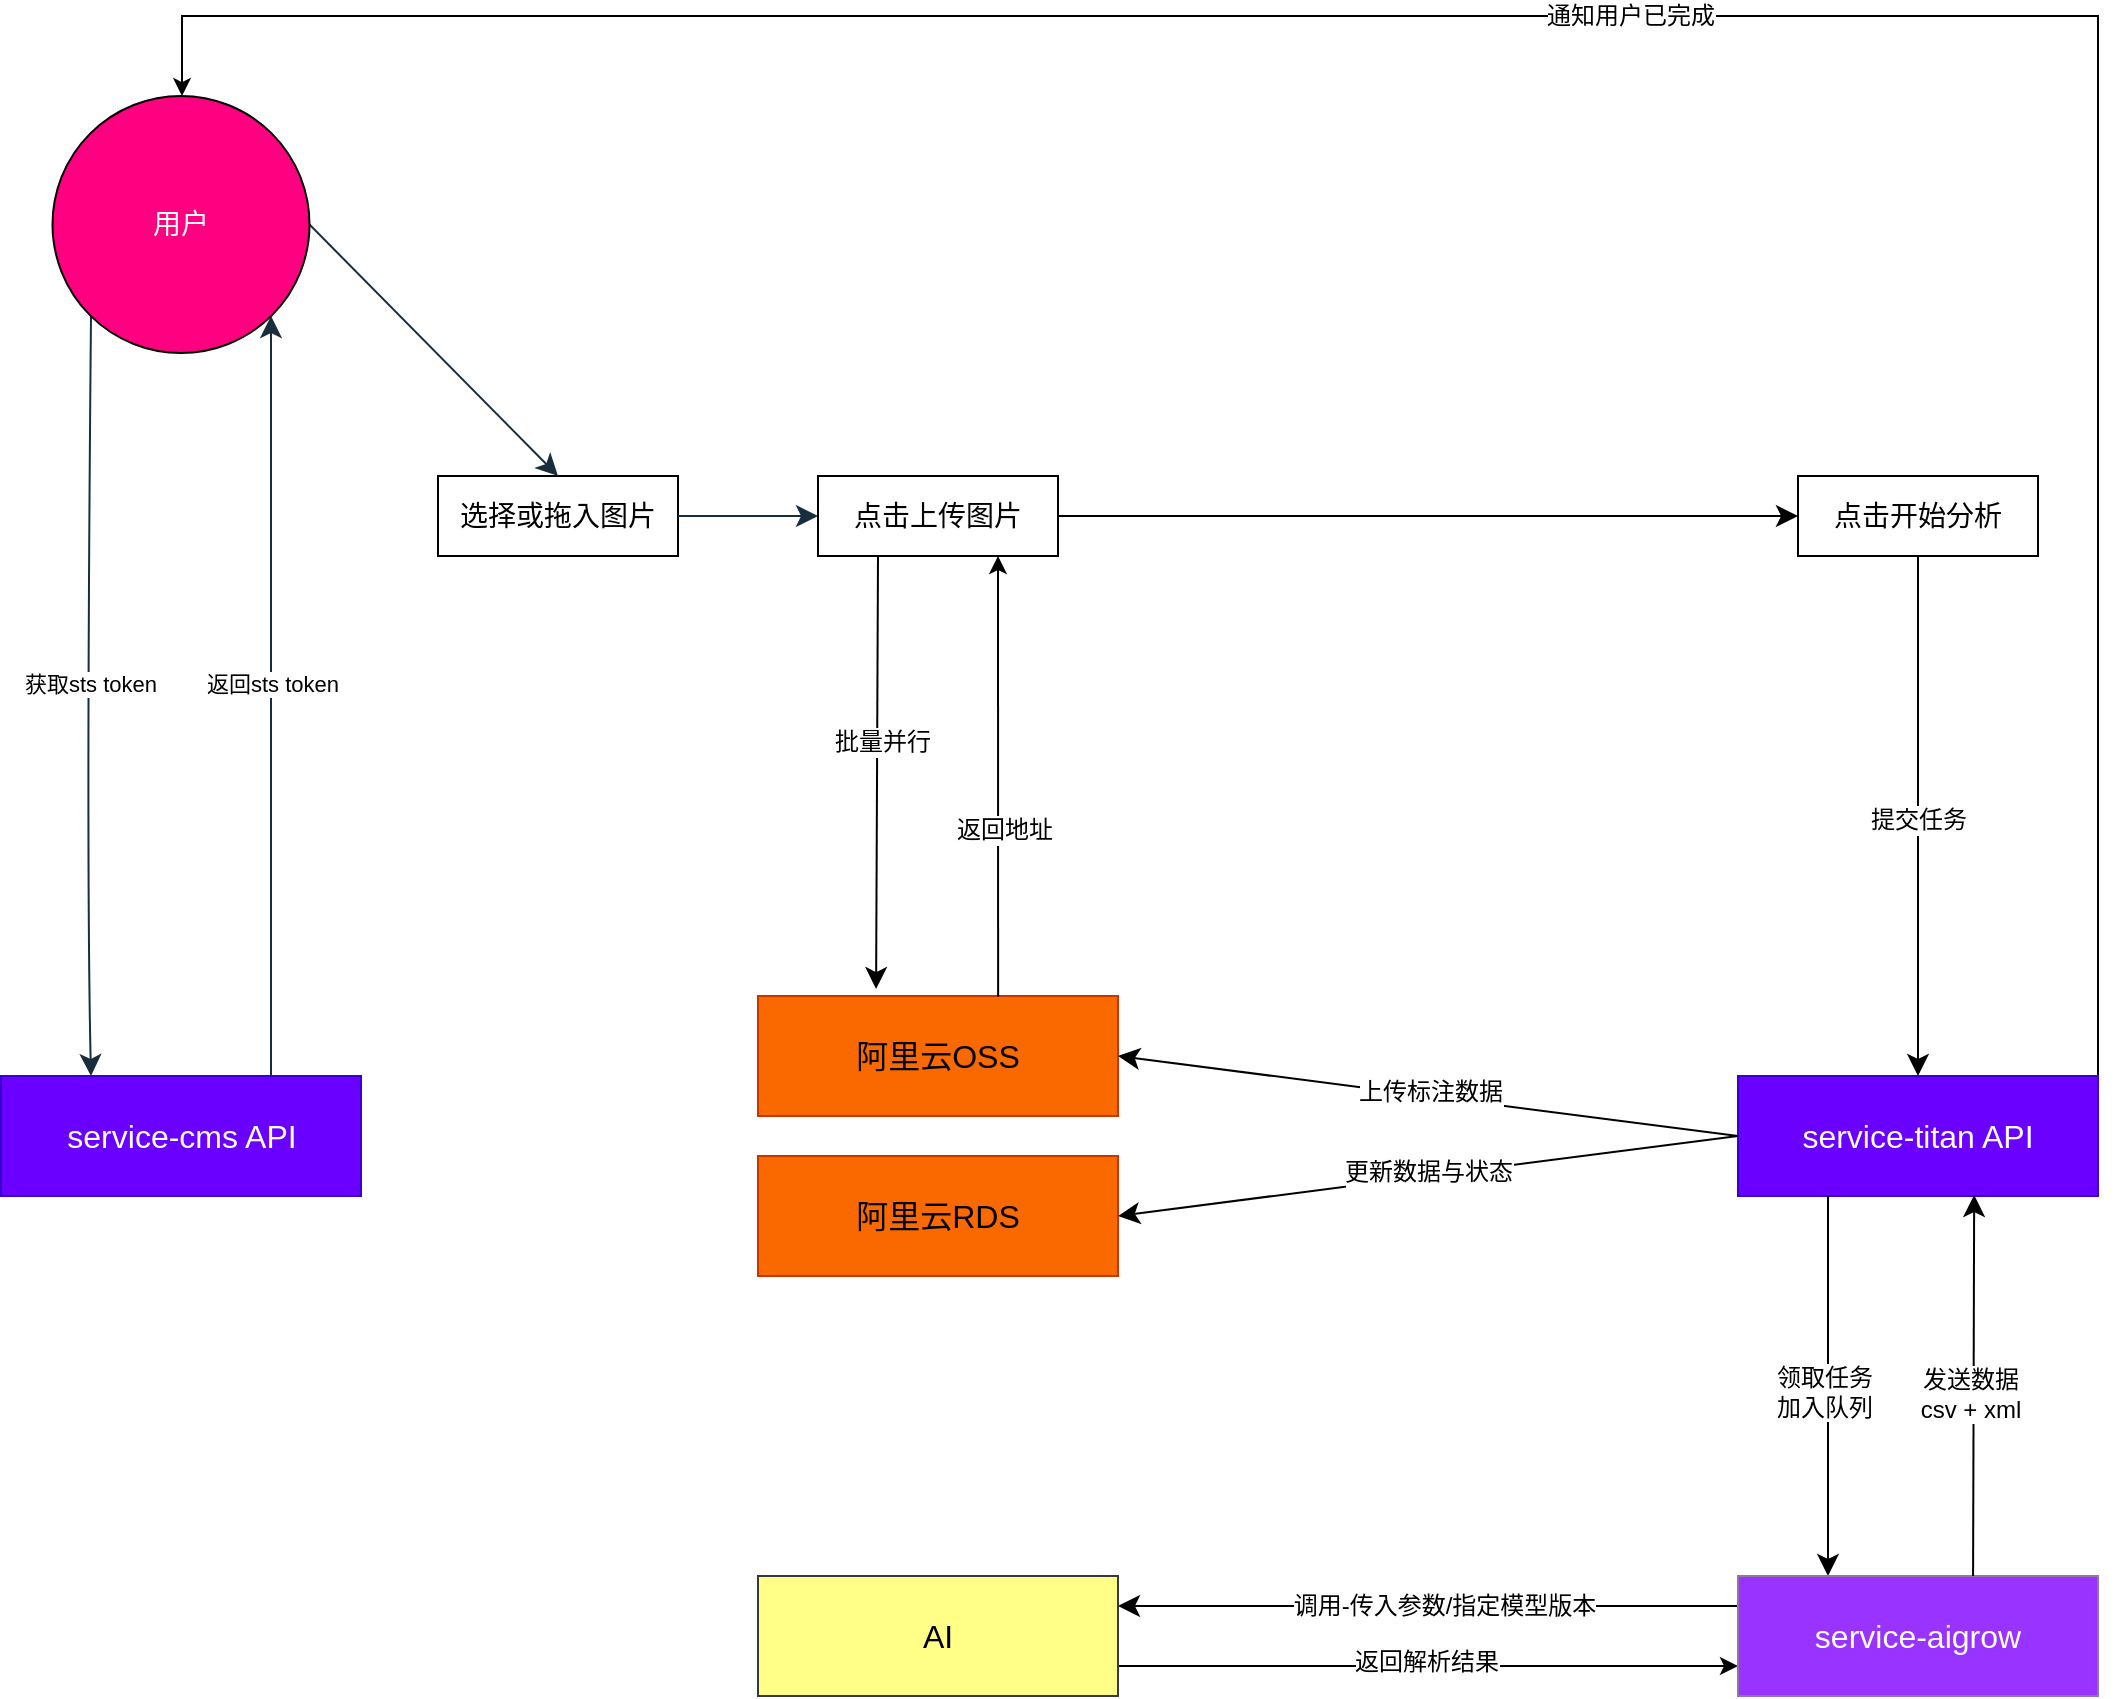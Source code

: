 <mxfile version="18.1.2" type="github">
  <diagram name="第 1 页" id="F0BYq8sX_8bTlsFAWADg">
    <mxGraphModel dx="1584" dy="791" grid="1" gridSize="10" guides="1" tooltips="1" connect="1" arrows="1" fold="1" page="0" pageScale="1" pageWidth="1169" pageHeight="827" math="0" shadow="0">
      <root>
        <mxCell id="0" />
        <mxCell id="1" parent="0" />
        <mxCell id="PPD57EdmQGvrJe3prHrT-2" value="" style="edgeStyle=none;curved=1;rounded=0;orthogonalLoop=1;jettySize=auto;html=1;fontSize=12;startSize=8;endSize=8;exitX=0.25;exitY=1;exitDx=0;exitDy=0;labelBackgroundColor=none;fontColor=default;entryX=0.25;entryY=0;entryDx=0;entryDy=0;strokeColor=#182E3E;" parent="1" target="PPD57EdmQGvrJe3prHrT-4" edge="1">
          <mxGeometry relative="1" as="geometry">
            <mxPoint x="253.5" y="697.818" as="targetPoint" />
            <Array as="points">
              <mxPoint x="224" y="450" />
            </Array>
            <mxPoint x="226.5" y="180" as="sourcePoint" />
          </mxGeometry>
        </mxCell>
        <mxCell id="5zYrslyW2_uP_hXgqGBh-1" value="获取sts token" style="edgeLabel;html=1;align=center;verticalAlign=middle;resizable=0;points=[];fontColor=#000000;" vertex="1" connectable="0" parent="PPD57EdmQGvrJe3prHrT-2">
          <mxGeometry x="-0.031" y="1" relative="1" as="geometry">
            <mxPoint as="offset" />
          </mxGeometry>
        </mxCell>
        <mxCell id="PPD57EdmQGvrJe3prHrT-4" value="service-cms API" style="whiteSpace=wrap;html=1;fontSize=16;labelBackgroundColor=none;rounded=0;movable=1;resizable=1;rotatable=1;deletable=1;editable=1;locked=0;connectable=1;fillColor=#6a00ff;strokeColor=#3700CC;fontColor=#ffffff;" parent="1" vertex="1">
          <mxGeometry x="181.5" y="560" width="180" height="60" as="geometry" />
        </mxCell>
        <mxCell id="PPD57EdmQGvrJe3prHrT-7" value="" style="edgeStyle=none;orthogonalLoop=1;jettySize=auto;html=1;rounded=0;fontSize=12;startSize=8;endSize=8;curved=1;exitX=0.75;exitY=0;exitDx=0;exitDy=0;entryX=0.75;entryY=1;entryDx=0;entryDy=0;labelBackgroundColor=none;fontColor=default;strokeColor=#182E3E;" parent="1" source="PPD57EdmQGvrJe3prHrT-4" edge="1">
          <mxGeometry width="120" relative="1" as="geometry">
            <mxPoint x="490" y="580" as="sourcePoint" />
            <mxPoint x="316.5" y="180" as="targetPoint" />
            <Array as="points" />
          </mxGeometry>
        </mxCell>
        <mxCell id="5zYrslyW2_uP_hXgqGBh-2" value="返回sts token" style="edgeLabel;html=1;align=center;verticalAlign=middle;resizable=0;points=[];fontColor=#000000;" vertex="1" connectable="0" parent="PPD57EdmQGvrJe3prHrT-7">
          <mxGeometry x="0.031" relative="1" as="geometry">
            <mxPoint as="offset" />
          </mxGeometry>
        </mxCell>
        <mxCell id="PPD57EdmQGvrJe3prHrT-13" value="选择或拖入图片" style="whiteSpace=wrap;html=1;fontSize=14;rounded=0;labelBackgroundColor=none;" parent="1" vertex="1">
          <mxGeometry x="400" y="260" width="120" height="40" as="geometry" />
        </mxCell>
        <mxCell id="PPD57EdmQGvrJe3prHrT-15" value="" style="edgeStyle=none;orthogonalLoop=1;jettySize=auto;html=1;rounded=0;fontSize=12;startSize=8;endSize=8;curved=1;exitX=1;exitY=0.5;exitDx=0;exitDy=0;entryX=0.5;entryY=0;entryDx=0;entryDy=0;labelBackgroundColor=none;fontColor=default;strokeColor=#182E3E;" parent="1" source="5zYrslyW2_uP_hXgqGBh-7" target="PPD57EdmQGvrJe3prHrT-13" edge="1">
          <mxGeometry width="120" relative="1" as="geometry">
            <mxPoint x="361.5" y="150" as="sourcePoint" />
            <mxPoint x="610" y="140" as="targetPoint" />
            <Array as="points" />
          </mxGeometry>
        </mxCell>
        <mxCell id="PPD57EdmQGvrJe3prHrT-18" value="" style="edgeStyle=none;orthogonalLoop=1;jettySize=auto;html=1;rounded=0;fontSize=12;startSize=8;endSize=8;curved=1;exitX=1;exitY=0.5;exitDx=0;exitDy=0;labelBackgroundColor=none;fontColor=default;strokeColor=#182E3E;" parent="1" source="PPD57EdmQGvrJe3prHrT-13" target="PPD57EdmQGvrJe3prHrT-14" edge="1">
          <mxGeometry width="120" relative="1" as="geometry">
            <mxPoint x="530" y="285" as="sourcePoint" />
            <mxPoint x="670" y="310" as="targetPoint" />
            <Array as="points" />
          </mxGeometry>
        </mxCell>
        <mxCell id="PPD57EdmQGvrJe3prHrT-14" value="点击上传图片" style="whiteSpace=wrap;html=1;fontSize=14;rounded=0;labelBackgroundColor=none;" parent="1" vertex="1">
          <mxGeometry x="590" y="260" width="120" height="40" as="geometry" />
        </mxCell>
        <mxCell id="PPD57EdmQGvrJe3prHrT-19" value="阿里云OSS" style="whiteSpace=wrap;html=1;rounded=0;fontSize=16;labelBackgroundColor=none;fillColor=#fa6800;strokeColor=#C73500;fontColor=#000000;" parent="1" vertex="1">
          <mxGeometry x="560" y="520" width="180" height="60" as="geometry" />
        </mxCell>
        <mxCell id="PPD57EdmQGvrJe3prHrT-21" value="" style="edgeStyle=none;orthogonalLoop=1;jettySize=auto;html=1;rounded=0;fontSize=12;startSize=8;endSize=8;curved=1;entryX=0.328;entryY=-0.058;entryDx=0;entryDy=0;exitX=0.25;exitY=1;exitDx=0;exitDy=0;exitPerimeter=0;entryPerimeter=0;" parent="1" source="PPD57EdmQGvrJe3prHrT-14" target="PPD57EdmQGvrJe3prHrT-19" edge="1">
          <mxGeometry width="120" relative="1" as="geometry">
            <mxPoint x="600" y="320" as="sourcePoint" />
            <mxPoint x="650" y="370" as="targetPoint" />
            <Array as="points" />
          </mxGeometry>
        </mxCell>
        <mxCell id="PPD57EdmQGvrJe3prHrT-25" value="批量并行" style="edgeLabel;html=1;align=center;verticalAlign=middle;resizable=0;points=[];fontSize=12;" parent="PPD57EdmQGvrJe3prHrT-21" vertex="1" connectable="0">
          <mxGeometry x="-0.109" y="2" relative="1" as="geometry">
            <mxPoint y="-4" as="offset" />
          </mxGeometry>
        </mxCell>
        <mxCell id="PPD57EdmQGvrJe3prHrT-26" value="" style="edgeStyle=none;orthogonalLoop=1;jettySize=auto;html=1;rounded=0;fontSize=12;curved=1;exitX=0.667;exitY=0.008;exitDx=0;exitDy=0;entryX=0.75;entryY=1;entryDx=0;entryDy=0;exitPerimeter=0;" parent="1" source="PPD57EdmQGvrJe3prHrT-19" target="PPD57EdmQGvrJe3prHrT-14" edge="1">
          <mxGeometry width="120" relative="1" as="geometry">
            <mxPoint x="760" y="350" as="sourcePoint" />
            <mxPoint x="760" y="600" as="targetPoint" />
          </mxGeometry>
        </mxCell>
        <mxCell id="PPD57EdmQGvrJe3prHrT-27" value="返回地址" style="edgeLabel;html=1;align=center;verticalAlign=middle;resizable=0;points=[];fontSize=12;" parent="PPD57EdmQGvrJe3prHrT-26" vertex="1" connectable="0">
          <mxGeometry x="0.067" y="-3" relative="1" as="geometry">
            <mxPoint y="34" as="offset" />
          </mxGeometry>
        </mxCell>
        <mxCell id="PPD57EdmQGvrJe3prHrT-28" value="点击开始分析" style="whiteSpace=wrap;html=1;fontSize=14;" parent="1" vertex="1">
          <mxGeometry x="1080" y="260" width="120" height="40" as="geometry" />
        </mxCell>
        <mxCell id="PPD57EdmQGvrJe3prHrT-29" value="" style="edgeStyle=none;orthogonalLoop=1;jettySize=auto;html=1;rounded=0;fontSize=12;startSize=8;endSize=8;curved=1;exitX=1;exitY=0.5;exitDx=0;exitDy=0;entryX=0;entryY=0.5;entryDx=0;entryDy=0;" parent="1" source="PPD57EdmQGvrJe3prHrT-14" target="PPD57EdmQGvrJe3prHrT-28" edge="1">
          <mxGeometry width="120" relative="1" as="geometry">
            <mxPoint x="870" y="150" as="sourcePoint" />
            <mxPoint x="990" y="150" as="targetPoint" />
          </mxGeometry>
        </mxCell>
        <mxCell id="5zYrslyW2_uP_hXgqGBh-10" value="通知用户已完成" style="edgeStyle=orthogonalEdgeStyle;rounded=0;orthogonalLoop=1;jettySize=auto;html=1;exitX=1;exitY=0;exitDx=0;exitDy=0;fontSize=12;fontColor=#000000;" edge="1" parent="1" source="PPD57EdmQGvrJe3prHrT-30" target="5zYrslyW2_uP_hXgqGBh-7">
          <mxGeometry relative="1" as="geometry">
            <mxPoint x="1230" y="90" as="targetPoint" />
            <Array as="points">
              <mxPoint x="1230" y="30" />
              <mxPoint x="272" y="30" />
            </Array>
          </mxGeometry>
        </mxCell>
        <mxCell id="PPD57EdmQGvrJe3prHrT-30" value="service-titan API" style="whiteSpace=wrap;html=1;fontSize=16;fillColor=#6a00ff;strokeColor=#3700CC;fontColor=#ffffff;" parent="1" vertex="1">
          <mxGeometry x="1050" y="560" width="180" height="60" as="geometry" />
        </mxCell>
        <mxCell id="PPD57EdmQGvrJe3prHrT-31" value="" style="edgeStyle=none;orthogonalLoop=1;jettySize=auto;html=1;rounded=0;fontSize=12;startSize=8;endSize=8;curved=1;exitX=0.5;exitY=1;exitDx=0;exitDy=0;entryX=0.5;entryY=0;entryDx=0;entryDy=0;" parent="1" source="PPD57EdmQGvrJe3prHrT-28" target="PPD57EdmQGvrJe3prHrT-30" edge="1">
          <mxGeometry width="120" relative="1" as="geometry">
            <mxPoint x="650" y="470" as="sourcePoint" />
            <mxPoint x="1135" y="590" as="targetPoint" />
            <Array as="points" />
          </mxGeometry>
        </mxCell>
        <mxCell id="PPD57EdmQGvrJe3prHrT-32" value="提交任务" style="edgeLabel;html=1;align=center;verticalAlign=middle;resizable=0;points=[];fontSize=12;" parent="PPD57EdmQGvrJe3prHrT-31" vertex="1" connectable="0">
          <mxGeometry x="-0.18" y="12" relative="1" as="geometry">
            <mxPoint x="-12" y="25" as="offset" />
          </mxGeometry>
        </mxCell>
        <mxCell id="PPD57EdmQGvrJe3prHrT-33" value="阿里云RDS" style="whiteSpace=wrap;html=1;fontSize=16;fillColor=#fa6800;strokeColor=#C73500;fontColor=#000000;" parent="1" vertex="1">
          <mxGeometry x="560" y="600" width="180" height="60" as="geometry" />
        </mxCell>
        <mxCell id="PPD57EdmQGvrJe3prHrT-34" value="" style="edgeStyle=none;orthogonalLoop=1;jettySize=auto;html=1;rounded=0;fontSize=12;startSize=8;endSize=8;curved=1;entryX=1;entryY=0.5;entryDx=0;entryDy=0;exitX=0;exitY=0.5;exitDx=0;exitDy=0;" parent="1" source="PPD57EdmQGvrJe3prHrT-30" target="PPD57EdmQGvrJe3prHrT-19" edge="1">
          <mxGeometry width="120" relative="1" as="geometry">
            <mxPoint x="1040" y="620" as="sourcePoint" />
            <mxPoint x="1250" y="470" as="targetPoint" />
          </mxGeometry>
        </mxCell>
        <mxCell id="PPD57EdmQGvrJe3prHrT-35" value="上传标注数据" style="edgeLabel;html=1;align=center;verticalAlign=middle;resizable=0;points=[];fontSize=12;" parent="PPD57EdmQGvrJe3prHrT-34" vertex="1" connectable="0">
          <mxGeometry x="-0.007" y="-2" relative="1" as="geometry">
            <mxPoint x="-1" as="offset" />
          </mxGeometry>
        </mxCell>
        <mxCell id="PPD57EdmQGvrJe3prHrT-37" value="" style="edgeStyle=none;orthogonalLoop=1;jettySize=auto;html=1;rounded=0;fontSize=12;startSize=8;endSize=8;curved=1;entryX=0.25;entryY=0;entryDx=0;entryDy=0;exitX=0.25;exitY=1;exitDx=0;exitDy=0;" parent="1" source="PPD57EdmQGvrJe3prHrT-30" target="PPD57EdmQGvrJe3prHrT-39" edge="1">
          <mxGeometry width="120" relative="1" as="geometry">
            <mxPoint x="1140" y="650" as="sourcePoint" />
            <mxPoint x="1085" y="920" as="targetPoint" />
            <Array as="points" />
          </mxGeometry>
        </mxCell>
        <mxCell id="PPD57EdmQGvrJe3prHrT-38" value="领取任务&lt;br&gt;加入队列" style="edgeLabel;html=1;align=center;verticalAlign=middle;resizable=0;points=[];fontSize=12;" parent="PPD57EdmQGvrJe3prHrT-37" vertex="1" connectable="0">
          <mxGeometry x="0.0" y="-13" relative="1" as="geometry">
            <mxPoint x="11" y="3" as="offset" />
          </mxGeometry>
        </mxCell>
        <mxCell id="5zYrslyW2_uP_hXgqGBh-8" style="edgeStyle=orthogonalEdgeStyle;rounded=0;orthogonalLoop=1;jettySize=auto;html=1;exitX=1;exitY=0.75;exitDx=0;exitDy=0;entryX=0;entryY=0.75;entryDx=0;entryDy=0;fontSize=14;fontColor=#FFFFFF;" edge="1" parent="1" source="PPD57EdmQGvrJe3prHrT-45" target="PPD57EdmQGvrJe3prHrT-39">
          <mxGeometry relative="1" as="geometry" />
        </mxCell>
        <mxCell id="5zYrslyW2_uP_hXgqGBh-9" value="返回解析结果" style="edgeLabel;html=1;align=center;verticalAlign=middle;resizable=0;points=[];fontSize=12;fontColor=#000000;" vertex="1" connectable="0" parent="5zYrslyW2_uP_hXgqGBh-8">
          <mxGeometry x="-0.006" y="2" relative="1" as="geometry">
            <mxPoint as="offset" />
          </mxGeometry>
        </mxCell>
        <mxCell id="PPD57EdmQGvrJe3prHrT-45" value="AI" style="whiteSpace=wrap;html=1;fontSize=16;fillColor=#ffff88;strokeColor=#36393d;" parent="1" vertex="1">
          <mxGeometry x="560" y="810" width="180" height="60" as="geometry" />
        </mxCell>
        <mxCell id="PPD57EdmQGvrJe3prHrT-46" value="" style="edgeStyle=none;orthogonalLoop=1;jettySize=auto;html=1;rounded=0;fontSize=12;startSize=8;endSize=8;curved=1;entryX=1;entryY=0.25;entryDx=0;entryDy=0;exitX=0;exitY=0.25;exitDx=0;exitDy=0;" parent="1" source="PPD57EdmQGvrJe3prHrT-39" edge="1" target="PPD57EdmQGvrJe3prHrT-45">
          <mxGeometry width="120" relative="1" as="geometry">
            <mxPoint x="1040" y="890" as="sourcePoint" />
            <mxPoint x="260" y="810.01" as="targetPoint" />
          </mxGeometry>
        </mxCell>
        <mxCell id="PPD57EdmQGvrJe3prHrT-48" value="调用-传入参数/指定模型版本" style="edgeLabel;html=1;align=center;verticalAlign=middle;resizable=0;points=[];fontSize=12;" parent="PPD57EdmQGvrJe3prHrT-46" vertex="1" connectable="0">
          <mxGeometry x="0.037" relative="1" as="geometry">
            <mxPoint x="13" as="offset" />
          </mxGeometry>
        </mxCell>
        <mxCell id="PPD57EdmQGvrJe3prHrT-39" value="service-aigrow" style="whiteSpace=wrap;html=1;fontSize=16;fillColor=#9933FF;strokeColor=#9673a6;fontColor=#FFFFFF;" parent="1" vertex="1">
          <mxGeometry x="1050" y="810" width="180" height="60" as="geometry" />
        </mxCell>
        <mxCell id="PPD57EdmQGvrJe3prHrT-61" value="" style="edgeStyle=none;orthogonalLoop=1;jettySize=auto;html=1;rounded=0;fontSize=12;startSize=8;endSize=8;curved=1;exitX=0.653;exitY=0;exitDx=0;exitDy=0;exitPerimeter=0;entryX=0.656;entryY=0.992;entryDx=0;entryDy=0;entryPerimeter=0;" parent="1" source="PPD57EdmQGvrJe3prHrT-39" target="PPD57EdmQGvrJe3prHrT-30" edge="1">
          <mxGeometry width="120" relative="1" as="geometry">
            <mxPoint x="1175" y="920" as="sourcePoint" />
            <mxPoint x="1160" y="630" as="targetPoint" />
            <Array as="points" />
          </mxGeometry>
        </mxCell>
        <mxCell id="5zYrslyW2_uP_hXgqGBh-4" value="发送数据&lt;br&gt;csv + xml" style="edgeLabel;html=1;align=center;verticalAlign=middle;resizable=0;points=[];fontSize=12;fontColor=#000000;" vertex="1" connectable="0" parent="PPD57EdmQGvrJe3prHrT-61">
          <mxGeometry x="-0.042" y="2" relative="1" as="geometry">
            <mxPoint as="offset" />
          </mxGeometry>
        </mxCell>
        <mxCell id="5zYrslyW2_uP_hXgqGBh-5" value="" style="edgeStyle=none;orthogonalLoop=1;jettySize=auto;html=1;rounded=0;fontSize=12;startSize=8;endSize=8;curved=1;entryX=1;entryY=0.5;entryDx=0;entryDy=0;exitX=0;exitY=0.5;exitDx=0;exitDy=0;" edge="1" parent="1" source="PPD57EdmQGvrJe3prHrT-30" target="PPD57EdmQGvrJe3prHrT-33">
          <mxGeometry width="120" relative="1" as="geometry">
            <mxPoint x="1050" y="630" as="sourcePoint" />
            <mxPoint x="750" y="598.5" as="targetPoint" />
          </mxGeometry>
        </mxCell>
        <mxCell id="5zYrslyW2_uP_hXgqGBh-6" value="更新数据与状态" style="edgeLabel;html=1;align=center;verticalAlign=middle;resizable=0;points=[];fontSize=12;" vertex="1" connectable="0" parent="5zYrslyW2_uP_hXgqGBh-5">
          <mxGeometry x="-0.007" y="-2" relative="1" as="geometry">
            <mxPoint x="-1" as="offset" />
          </mxGeometry>
        </mxCell>
        <mxCell id="5zYrslyW2_uP_hXgqGBh-7" value="用户" style="ellipse;whiteSpace=wrap;html=1;aspect=fixed;fontSize=14;fontColor=#FFFFFF;fillColor=#FF0080;" vertex="1" parent="1">
          <mxGeometry x="207.25" y="70" width="128.5" height="128.5" as="geometry" />
        </mxCell>
      </root>
    </mxGraphModel>
  </diagram>
</mxfile>
